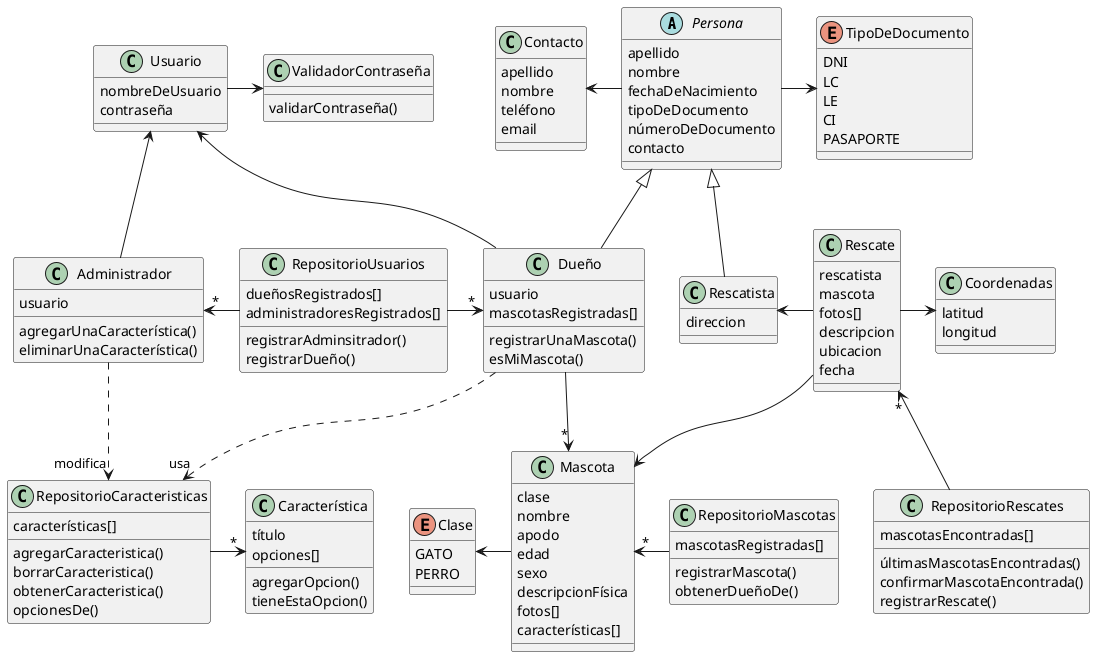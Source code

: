 @startuml RescateDePatitas


abstract class Persona{
  apellido
  nombre
  fechaDeNacimiento
  tipoDeDocumento
  númeroDeDocumento
  contacto

}

class Contacto{
  apellido
  nombre
  teléfono
  email
}

class Rescatista{
  direccion
}

class Mascota{
  clase
  nombre
  apodo
  edad
  sexo
  descripcionFísica
  fotos[]
  características[]
}

enum Clase{
  GATO
  PERRO
}


enum TipoDeDocumento{
  DNI
  LC /' Libreta Cívica '/
  LE /' Libreta de Enrolamiento '/
  CI /' Cédula de Identidad '/
  PASAPORTE
}

class Rescate{
  rescatista
  mascota
  fotos[]
  descripcion
  ubicacion
  fecha
}

class Coordenadas{
  latitud
  longitud
}

class Usuario{
  nombreDeUsuario
  contraseña
}

class Administrador{
  usuario
  agregarUnaCaracterística()
  eliminarUnaCaracterística()

}

class Dueño{
  usuario
  mascotasRegistradas[]
  registrarUnaMascota()
  esMiMascota()
}


class RepositorioUsuarios{
  dueñosRegistrados[]
  administradoresRegistrados[]
  registrarAdminsitrador()
  registrarDueño()
}

class RepositorioMascotas{
  mascotasRegistradas[]
  registrarMascota()
  obtenerDueñoDe()
}

class RepositorioRescates{
  mascotasEncontradas[]
  últimasMascotasEncontradas()
  confirmarMascotaEncontrada()
  registrarRescate()
}


class Característica{
  título
  opciones[]
  agregarOpcion()
  tieneEstaOpcion()
}

class RepositorioCaracteristicas{
  características[]
  agregarCaracteristica()
  borrarCaracteristica()
  obtenerCaracteristica()
  opcionesDe()
}

class ValidadorContraseña{
  validarContraseña()
}


Rescatista -u-|> Persona
Rescate -l-> Rescatista
Usuario -> ValidadorContraseña
Dueño -u-> Usuario
Rescate -d-> Mascota
RepositorioMascotas -l-> "*" Mascota
RepositorioRescates -u-> "*" Rescate
RepositorioUsuarios -l-> "*" Administrador
RepositorioUsuarios -r-> "*" Dueño
Persona -> TipoDeDocumento
Dueño -u-|> Persona
Persona -l-> Contacto
Mascota -l-> Clase
Dueño -d->"*" Mascota
Administrador -u-> Usuario
Rescate -> Coordenadas
RepositorioCaracteristicas ->"*" Característica
Dueño ..>"usa" RepositorioCaracteristicas
Administrador ..>"modifica" RepositorioCaracteristicas




@enduml

